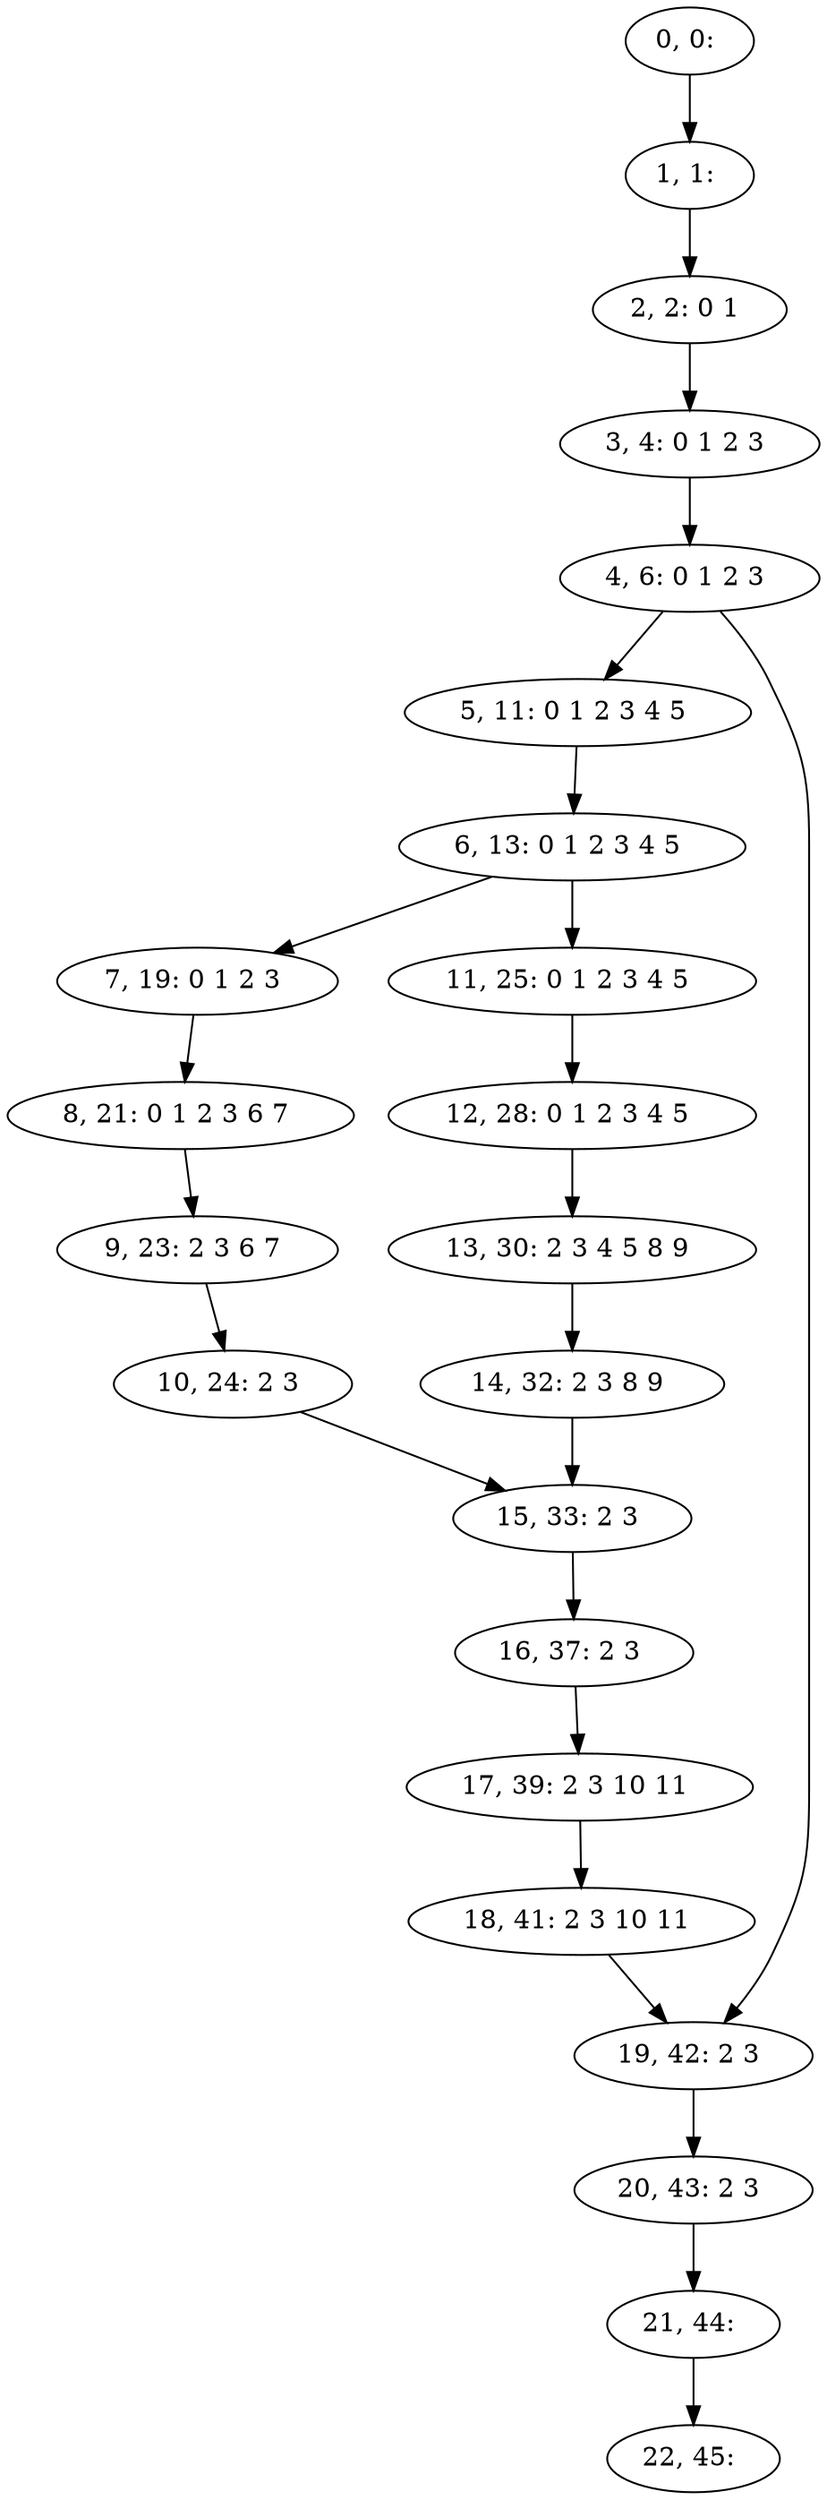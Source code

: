 digraph G {
0[label="0, 0: "];
1[label="1, 1: "];
2[label="2, 2: 0 1 "];
3[label="3, 4: 0 1 2 3 "];
4[label="4, 6: 0 1 2 3 "];
5[label="5, 11: 0 1 2 3 4 5 "];
6[label="6, 13: 0 1 2 3 4 5 "];
7[label="7, 19: 0 1 2 3 "];
8[label="8, 21: 0 1 2 3 6 7 "];
9[label="9, 23: 2 3 6 7 "];
10[label="10, 24: 2 3 "];
11[label="11, 25: 0 1 2 3 4 5 "];
12[label="12, 28: 0 1 2 3 4 5 "];
13[label="13, 30: 2 3 4 5 8 9 "];
14[label="14, 32: 2 3 8 9 "];
15[label="15, 33: 2 3 "];
16[label="16, 37: 2 3 "];
17[label="17, 39: 2 3 10 11 "];
18[label="18, 41: 2 3 10 11 "];
19[label="19, 42: 2 3 "];
20[label="20, 43: 2 3 "];
21[label="21, 44: "];
22[label="22, 45: "];
0->1 ;
1->2 ;
2->3 ;
3->4 ;
4->5 ;
4->19 ;
5->6 ;
6->7 ;
6->11 ;
7->8 ;
8->9 ;
9->10 ;
10->15 ;
11->12 ;
12->13 ;
13->14 ;
14->15 ;
15->16 ;
16->17 ;
17->18 ;
18->19 ;
19->20 ;
20->21 ;
21->22 ;
}
